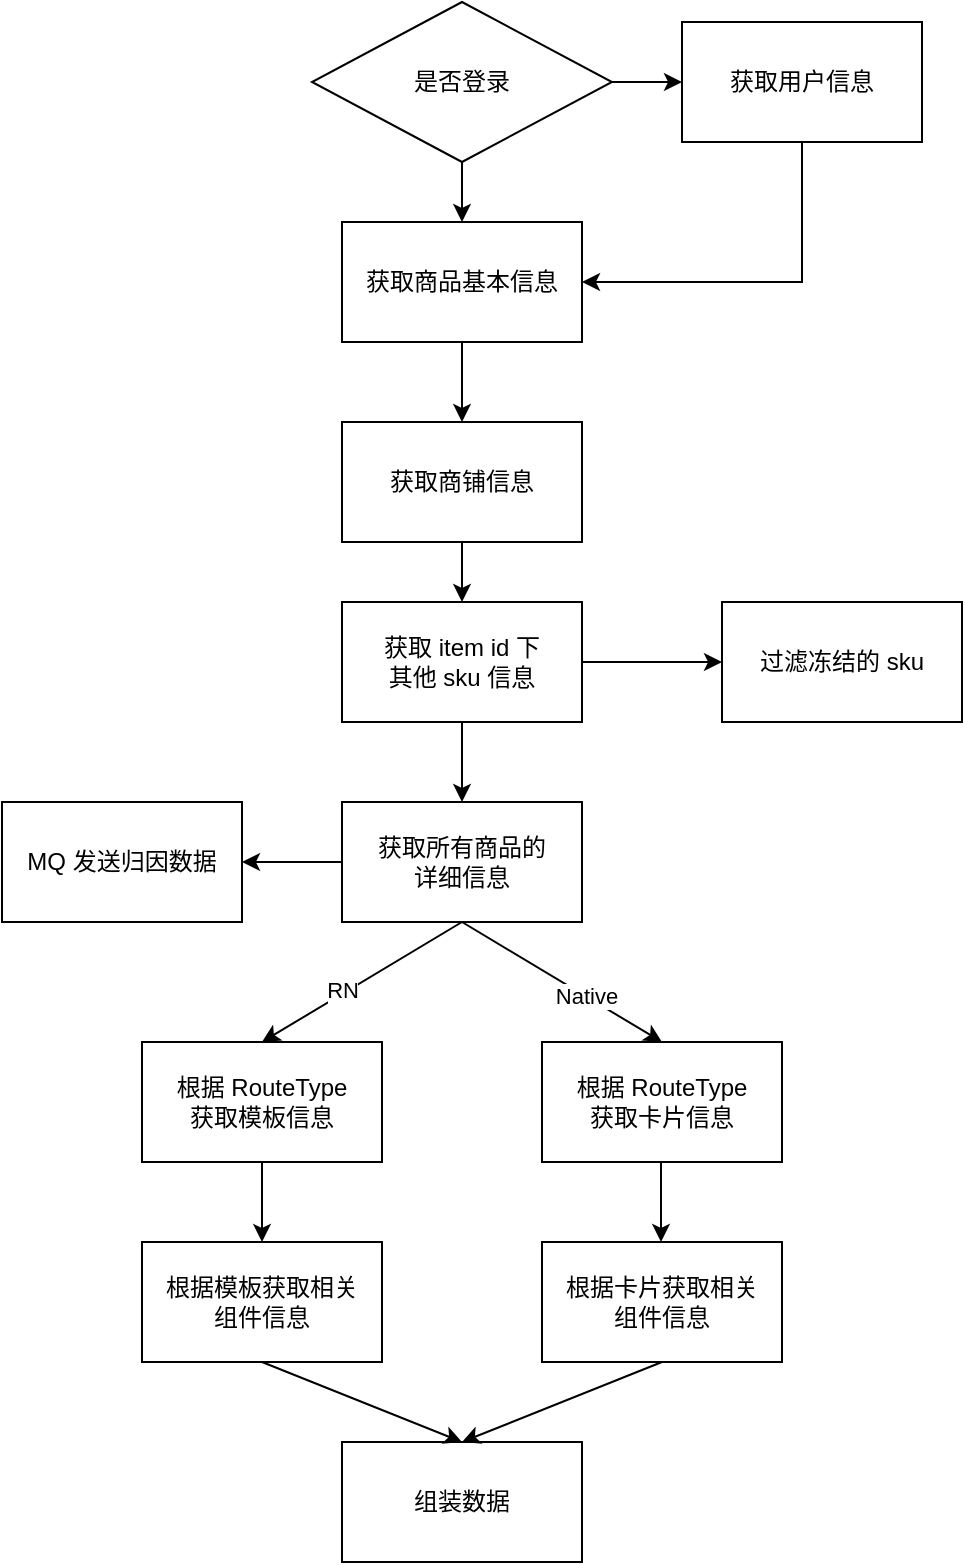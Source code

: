 <mxfile version="21.1.8" type="github">
  <diagram id="ScIbwuUbX5rFMJJ4k78R" name="第 1 页">
    <mxGraphModel dx="1687" dy="899" grid="1" gridSize="10" guides="1" tooltips="1" connect="1" arrows="1" fold="1" page="1" pageScale="1" pageWidth="827" pageHeight="1169" math="0" shadow="0">
      <root>
        <mxCell id="0" />
        <mxCell id="1" parent="0" />
        <mxCell id="cnEu7bPf2yuWNXahDM3H-3" value="是否登录" style="rhombus;whiteSpace=wrap;html=1;" vertex="1" parent="1">
          <mxGeometry x="265" y="80" width="150" height="80" as="geometry" />
        </mxCell>
        <mxCell id="cnEu7bPf2yuWNXahDM3H-4" value="获取商品基本信息" style="rounded=0;whiteSpace=wrap;html=1;" vertex="1" parent="1">
          <mxGeometry x="280" y="190" width="120" height="60" as="geometry" />
        </mxCell>
        <mxCell id="cnEu7bPf2yuWNXahDM3H-5" value="获取用户信息" style="rounded=0;whiteSpace=wrap;html=1;" vertex="1" parent="1">
          <mxGeometry x="450" y="90" width="120" height="60" as="geometry" />
        </mxCell>
        <mxCell id="cnEu7bPf2yuWNXahDM3H-6" value="获取商铺信息" style="rounded=0;whiteSpace=wrap;html=1;" vertex="1" parent="1">
          <mxGeometry x="280" y="290" width="120" height="60" as="geometry" />
        </mxCell>
        <mxCell id="cnEu7bPf2yuWNXahDM3H-7" value="获取 item id 下&lt;br&gt;其他 sku 信息" style="rounded=0;whiteSpace=wrap;html=1;" vertex="1" parent="1">
          <mxGeometry x="280" y="380" width="120" height="60" as="geometry" />
        </mxCell>
        <mxCell id="cnEu7bPf2yuWNXahDM3H-8" value="过滤冻结的 sku" style="rounded=0;whiteSpace=wrap;html=1;" vertex="1" parent="1">
          <mxGeometry x="470" y="380" width="120" height="60" as="geometry" />
        </mxCell>
        <mxCell id="cnEu7bPf2yuWNXahDM3H-9" value="获取所有商品的&lt;br&gt;详细信息" style="rounded=0;whiteSpace=wrap;html=1;" vertex="1" parent="1">
          <mxGeometry x="280" y="480" width="120" height="60" as="geometry" />
        </mxCell>
        <mxCell id="cnEu7bPf2yuWNXahDM3H-10" value="MQ 发送归因数据" style="rounded=0;whiteSpace=wrap;html=1;" vertex="1" parent="1">
          <mxGeometry x="110" y="480" width="120" height="60" as="geometry" />
        </mxCell>
        <mxCell id="cnEu7bPf2yuWNXahDM3H-11" value="根据 RouteType&lt;br&gt;获取模板信息" style="rounded=0;whiteSpace=wrap;html=1;" vertex="1" parent="1">
          <mxGeometry x="180" y="600" width="120" height="60" as="geometry" />
        </mxCell>
        <mxCell id="cnEu7bPf2yuWNXahDM3H-12" value="根据模板获取相关&lt;br&gt;组件信息" style="rounded=0;whiteSpace=wrap;html=1;" vertex="1" parent="1">
          <mxGeometry x="180" y="700" width="120" height="60" as="geometry" />
        </mxCell>
        <mxCell id="cnEu7bPf2yuWNXahDM3H-13" value="组装数据" style="rounded=0;whiteSpace=wrap;html=1;" vertex="1" parent="1">
          <mxGeometry x="280" y="800" width="120" height="60" as="geometry" />
        </mxCell>
        <mxCell id="cnEu7bPf2yuWNXahDM3H-14" value="根据 RouteType&lt;br&gt;获取卡片信息" style="rounded=0;whiteSpace=wrap;html=1;" vertex="1" parent="1">
          <mxGeometry x="380" y="600" width="120" height="60" as="geometry" />
        </mxCell>
        <mxCell id="cnEu7bPf2yuWNXahDM3H-15" value="根据卡片获取相关&lt;br&gt;组件信息" style="rounded=0;whiteSpace=wrap;html=1;" vertex="1" parent="1">
          <mxGeometry x="380" y="700" width="120" height="60" as="geometry" />
        </mxCell>
        <mxCell id="cnEu7bPf2yuWNXahDM3H-16" value="" style="endArrow=classic;html=1;rounded=0;exitX=0.5;exitY=1;exitDx=0;exitDy=0;entryX=0.5;entryY=0;entryDx=0;entryDy=0;" edge="1" parent="1" source="cnEu7bPf2yuWNXahDM3H-3" target="cnEu7bPf2yuWNXahDM3H-4">
          <mxGeometry width="50" height="50" relative="1" as="geometry">
            <mxPoint x="390" y="450" as="sourcePoint" />
            <mxPoint x="440" y="400" as="targetPoint" />
          </mxGeometry>
        </mxCell>
        <mxCell id="cnEu7bPf2yuWNXahDM3H-17" value="" style="endArrow=classic;html=1;rounded=0;exitX=1;exitY=0.5;exitDx=0;exitDy=0;entryX=0;entryY=0.5;entryDx=0;entryDy=0;" edge="1" parent="1" source="cnEu7bPf2yuWNXahDM3H-3" target="cnEu7bPf2yuWNXahDM3H-5">
          <mxGeometry width="50" height="50" relative="1" as="geometry">
            <mxPoint x="390" y="450" as="sourcePoint" />
            <mxPoint x="440" y="400" as="targetPoint" />
          </mxGeometry>
        </mxCell>
        <mxCell id="cnEu7bPf2yuWNXahDM3H-18" value="" style="endArrow=classic;html=1;rounded=0;exitX=0.5;exitY=1;exitDx=0;exitDy=0;entryX=1;entryY=0.5;entryDx=0;entryDy=0;" edge="1" parent="1" source="cnEu7bPf2yuWNXahDM3H-5" target="cnEu7bPf2yuWNXahDM3H-4">
          <mxGeometry width="50" height="50" relative="1" as="geometry">
            <mxPoint x="390" y="450" as="sourcePoint" />
            <mxPoint x="440" y="400" as="targetPoint" />
            <Array as="points">
              <mxPoint x="510" y="220" />
            </Array>
          </mxGeometry>
        </mxCell>
        <mxCell id="cnEu7bPf2yuWNXahDM3H-19" value="" style="endArrow=classic;html=1;rounded=0;exitX=0.5;exitY=1;exitDx=0;exitDy=0;entryX=0.5;entryY=0;entryDx=0;entryDy=0;" edge="1" parent="1" source="cnEu7bPf2yuWNXahDM3H-4" target="cnEu7bPf2yuWNXahDM3H-6">
          <mxGeometry width="50" height="50" relative="1" as="geometry">
            <mxPoint x="390" y="450" as="sourcePoint" />
            <mxPoint x="440" y="400" as="targetPoint" />
          </mxGeometry>
        </mxCell>
        <mxCell id="cnEu7bPf2yuWNXahDM3H-20" value="" style="endArrow=classic;html=1;rounded=0;exitX=0.5;exitY=1;exitDx=0;exitDy=0;entryX=0.5;entryY=0;entryDx=0;entryDy=0;" edge="1" parent="1" source="cnEu7bPf2yuWNXahDM3H-6" target="cnEu7bPf2yuWNXahDM3H-7">
          <mxGeometry width="50" height="50" relative="1" as="geometry">
            <mxPoint x="390" y="450" as="sourcePoint" />
            <mxPoint x="440" y="400" as="targetPoint" />
          </mxGeometry>
        </mxCell>
        <mxCell id="cnEu7bPf2yuWNXahDM3H-21" value="" style="endArrow=classic;html=1;rounded=0;exitX=0.5;exitY=1;exitDx=0;exitDy=0;entryX=0.5;entryY=0;entryDx=0;entryDy=0;" edge="1" parent="1" source="cnEu7bPf2yuWNXahDM3H-7" target="cnEu7bPf2yuWNXahDM3H-9">
          <mxGeometry width="50" height="50" relative="1" as="geometry">
            <mxPoint x="390" y="450" as="sourcePoint" />
            <mxPoint x="440" y="400" as="targetPoint" />
          </mxGeometry>
        </mxCell>
        <mxCell id="cnEu7bPf2yuWNXahDM3H-22" value="" style="endArrow=classic;html=1;rounded=0;exitX=1;exitY=0.5;exitDx=0;exitDy=0;entryX=0;entryY=0.5;entryDx=0;entryDy=0;" edge="1" parent="1" source="cnEu7bPf2yuWNXahDM3H-7" target="cnEu7bPf2yuWNXahDM3H-8">
          <mxGeometry width="50" height="50" relative="1" as="geometry">
            <mxPoint x="390" y="450" as="sourcePoint" />
            <mxPoint x="440" y="400" as="targetPoint" />
          </mxGeometry>
        </mxCell>
        <mxCell id="cnEu7bPf2yuWNXahDM3H-23" value="" style="endArrow=classic;html=1;rounded=0;exitX=0;exitY=0.5;exitDx=0;exitDy=0;entryX=1;entryY=0.5;entryDx=0;entryDy=0;" edge="1" parent="1" source="cnEu7bPf2yuWNXahDM3H-9" target="cnEu7bPf2yuWNXahDM3H-10">
          <mxGeometry width="50" height="50" relative="1" as="geometry">
            <mxPoint x="390" y="450" as="sourcePoint" />
            <mxPoint x="440" y="400" as="targetPoint" />
          </mxGeometry>
        </mxCell>
        <mxCell id="cnEu7bPf2yuWNXahDM3H-24" value="" style="endArrow=classic;html=1;rounded=0;exitX=0.5;exitY=1;exitDx=0;exitDy=0;entryX=0.5;entryY=0;entryDx=0;entryDy=0;" edge="1" parent="1" source="cnEu7bPf2yuWNXahDM3H-9" target="cnEu7bPf2yuWNXahDM3H-11">
          <mxGeometry width="50" height="50" relative="1" as="geometry">
            <mxPoint x="390" y="450" as="sourcePoint" />
            <mxPoint x="440" y="400" as="targetPoint" />
          </mxGeometry>
        </mxCell>
        <mxCell id="cnEu7bPf2yuWNXahDM3H-32" value="RN" style="edgeLabel;html=1;align=center;verticalAlign=middle;resizable=0;points=[];" vertex="1" connectable="0" parent="cnEu7bPf2yuWNXahDM3H-24">
          <mxGeometry x="0.182" y="-2" relative="1" as="geometry">
            <mxPoint as="offset" />
          </mxGeometry>
        </mxCell>
        <mxCell id="cnEu7bPf2yuWNXahDM3H-25" value="" style="endArrow=classic;html=1;rounded=0;entryX=0.5;entryY=0;entryDx=0;entryDy=0;" edge="1" parent="1" target="cnEu7bPf2yuWNXahDM3H-14">
          <mxGeometry width="50" height="50" relative="1" as="geometry">
            <mxPoint x="340" y="540" as="sourcePoint" />
            <mxPoint x="440" y="400" as="targetPoint" />
          </mxGeometry>
        </mxCell>
        <mxCell id="cnEu7bPf2yuWNXahDM3H-33" value="Native" style="edgeLabel;html=1;align=center;verticalAlign=middle;resizable=0;points=[];" vertex="1" connectable="0" parent="cnEu7bPf2yuWNXahDM3H-25">
          <mxGeometry x="0.238" relative="1" as="geometry">
            <mxPoint as="offset" />
          </mxGeometry>
        </mxCell>
        <mxCell id="cnEu7bPf2yuWNXahDM3H-26" value="" style="endArrow=classic;html=1;rounded=0;exitX=0.5;exitY=1;exitDx=0;exitDy=0;entryX=0.5;entryY=0;entryDx=0;entryDy=0;" edge="1" parent="1" source="cnEu7bPf2yuWNXahDM3H-11" target="cnEu7bPf2yuWNXahDM3H-12">
          <mxGeometry width="50" height="50" relative="1" as="geometry">
            <mxPoint x="390" y="450" as="sourcePoint" />
            <mxPoint x="440" y="400" as="targetPoint" />
          </mxGeometry>
        </mxCell>
        <mxCell id="cnEu7bPf2yuWNXahDM3H-29" value="" style="endArrow=classic;html=1;rounded=0;exitX=0.5;exitY=1;exitDx=0;exitDy=0;entryX=0.5;entryY=0;entryDx=0;entryDy=0;" edge="1" parent="1">
          <mxGeometry width="50" height="50" relative="1" as="geometry">
            <mxPoint x="439.5" y="660" as="sourcePoint" />
            <mxPoint x="439.5" y="700" as="targetPoint" />
          </mxGeometry>
        </mxCell>
        <mxCell id="cnEu7bPf2yuWNXahDM3H-30" value="" style="endArrow=classic;html=1;rounded=0;exitX=0.5;exitY=1;exitDx=0;exitDy=0;entryX=0.5;entryY=0;entryDx=0;entryDy=0;" edge="1" parent="1" source="cnEu7bPf2yuWNXahDM3H-12" target="cnEu7bPf2yuWNXahDM3H-13">
          <mxGeometry width="50" height="50" relative="1" as="geometry">
            <mxPoint x="390" y="750" as="sourcePoint" />
            <mxPoint x="440" y="700" as="targetPoint" />
          </mxGeometry>
        </mxCell>
        <mxCell id="cnEu7bPf2yuWNXahDM3H-31" value="" style="endArrow=classic;html=1;rounded=0;exitX=0.5;exitY=1;exitDx=0;exitDy=0;entryX=0.5;entryY=0;entryDx=0;entryDy=0;" edge="1" parent="1" source="cnEu7bPf2yuWNXahDM3H-15" target="cnEu7bPf2yuWNXahDM3H-13">
          <mxGeometry width="50" height="50" relative="1" as="geometry">
            <mxPoint x="390" y="750" as="sourcePoint" />
            <mxPoint x="440" y="700" as="targetPoint" />
          </mxGeometry>
        </mxCell>
      </root>
    </mxGraphModel>
  </diagram>
</mxfile>

